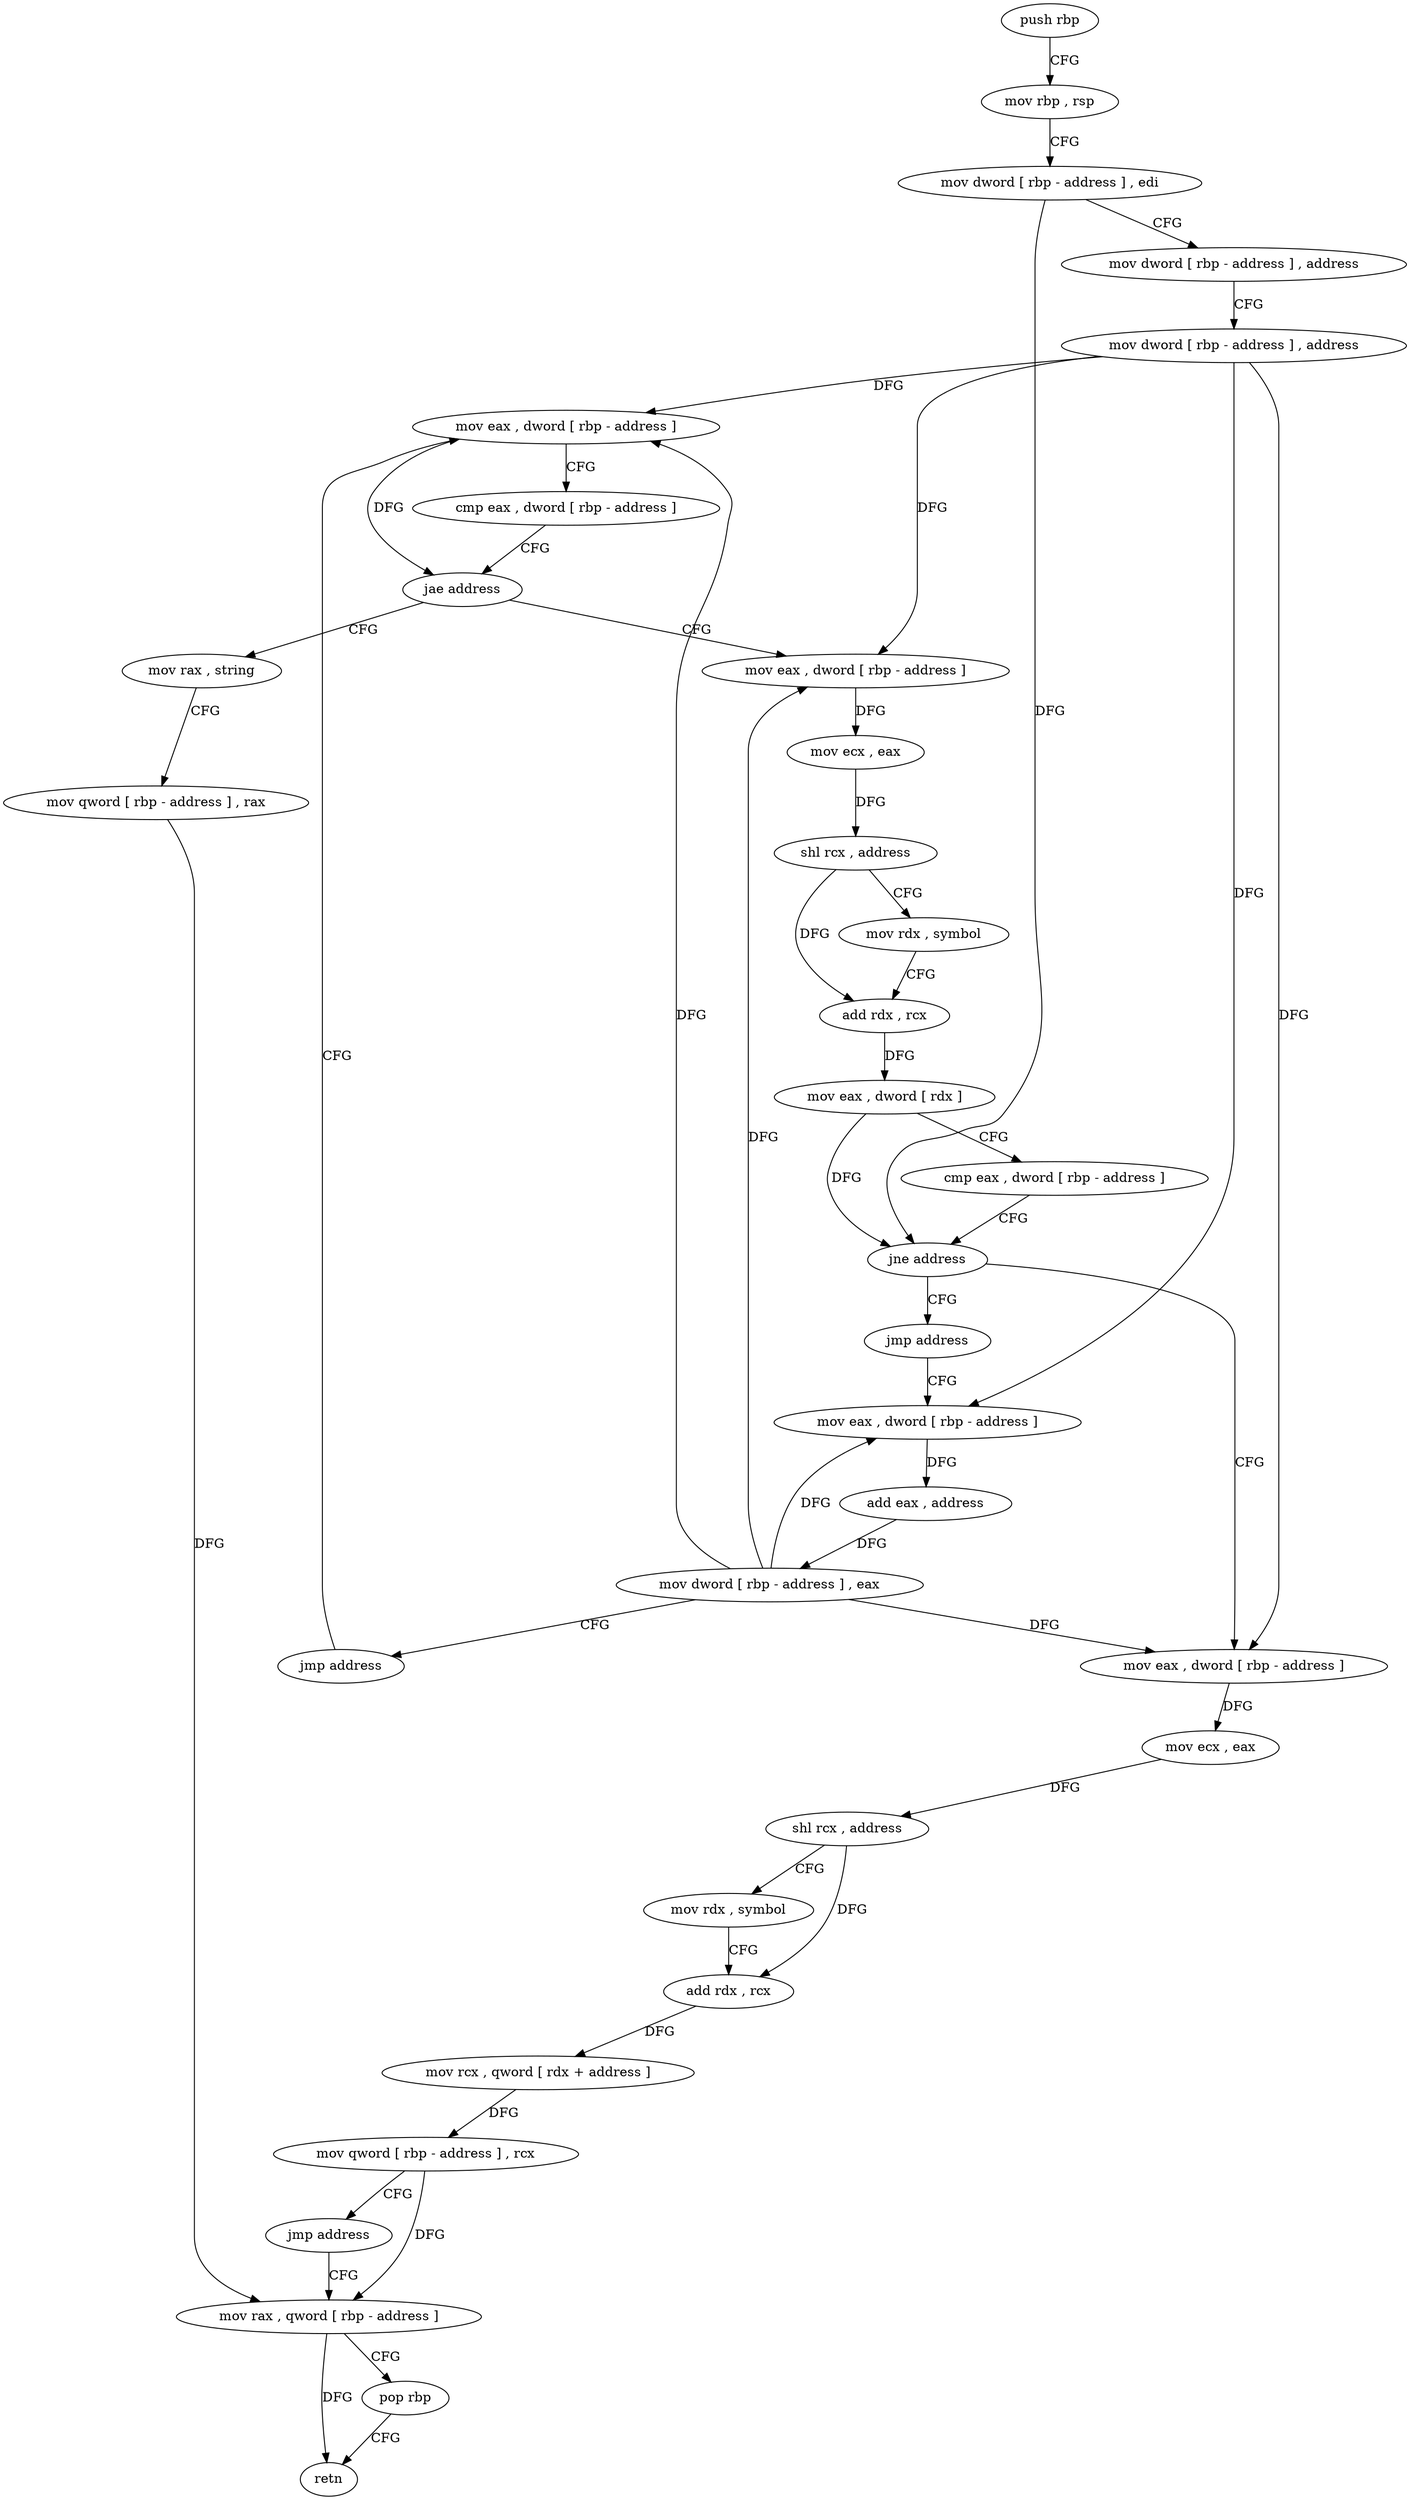 digraph "func" {
"4237040" [label = "push rbp" ]
"4237041" [label = "mov rbp , rsp" ]
"4237044" [label = "mov dword [ rbp - address ] , edi" ]
"4237047" [label = "mov dword [ rbp - address ] , address" ]
"4237054" [label = "mov dword [ rbp - address ] , address" ]
"4237061" [label = "mov eax , dword [ rbp - address ]" ]
"4237160" [label = "mov rax , string" ]
"4237170" [label = "mov qword [ rbp - address ] , rax" ]
"4237174" [label = "mov rax , qword [ rbp - address ]" ]
"4237073" [label = "mov eax , dword [ rbp - address ]" ]
"4237076" [label = "mov ecx , eax" ]
"4237078" [label = "shl rcx , address" ]
"4237082" [label = "mov rdx , symbol" ]
"4237092" [label = "add rdx , rcx" ]
"4237095" [label = "mov eax , dword [ rdx ]" ]
"4237097" [label = "cmp eax , dword [ rbp - address ]" ]
"4237100" [label = "jne address" ]
"4237141" [label = "jmp address" ]
"4237106" [label = "mov eax , dword [ rbp - address ]" ]
"4237146" [label = "mov eax , dword [ rbp - address ]" ]
"4237109" [label = "mov ecx , eax" ]
"4237111" [label = "shl rcx , address" ]
"4237115" [label = "mov rdx , symbol" ]
"4237125" [label = "add rdx , rcx" ]
"4237128" [label = "mov rcx , qword [ rdx + address ]" ]
"4237132" [label = "mov qword [ rbp - address ] , rcx" ]
"4237136" [label = "jmp address" ]
"4237149" [label = "add eax , address" ]
"4237152" [label = "mov dword [ rbp - address ] , eax" ]
"4237155" [label = "jmp address" ]
"4237178" [label = "pop rbp" ]
"4237179" [label = "retn" ]
"4237064" [label = "cmp eax , dword [ rbp - address ]" ]
"4237067" [label = "jae address" ]
"4237040" -> "4237041" [ label = "CFG" ]
"4237041" -> "4237044" [ label = "CFG" ]
"4237044" -> "4237047" [ label = "CFG" ]
"4237044" -> "4237100" [ label = "DFG" ]
"4237047" -> "4237054" [ label = "CFG" ]
"4237054" -> "4237061" [ label = "DFG" ]
"4237054" -> "4237073" [ label = "DFG" ]
"4237054" -> "4237106" [ label = "DFG" ]
"4237054" -> "4237146" [ label = "DFG" ]
"4237061" -> "4237064" [ label = "CFG" ]
"4237061" -> "4237067" [ label = "DFG" ]
"4237160" -> "4237170" [ label = "CFG" ]
"4237170" -> "4237174" [ label = "DFG" ]
"4237174" -> "4237178" [ label = "CFG" ]
"4237174" -> "4237179" [ label = "DFG" ]
"4237073" -> "4237076" [ label = "DFG" ]
"4237076" -> "4237078" [ label = "DFG" ]
"4237078" -> "4237082" [ label = "CFG" ]
"4237078" -> "4237092" [ label = "DFG" ]
"4237082" -> "4237092" [ label = "CFG" ]
"4237092" -> "4237095" [ label = "DFG" ]
"4237095" -> "4237097" [ label = "CFG" ]
"4237095" -> "4237100" [ label = "DFG" ]
"4237097" -> "4237100" [ label = "CFG" ]
"4237100" -> "4237141" [ label = "CFG" ]
"4237100" -> "4237106" [ label = "CFG" ]
"4237141" -> "4237146" [ label = "CFG" ]
"4237106" -> "4237109" [ label = "DFG" ]
"4237146" -> "4237149" [ label = "DFG" ]
"4237109" -> "4237111" [ label = "DFG" ]
"4237111" -> "4237115" [ label = "CFG" ]
"4237111" -> "4237125" [ label = "DFG" ]
"4237115" -> "4237125" [ label = "CFG" ]
"4237125" -> "4237128" [ label = "DFG" ]
"4237128" -> "4237132" [ label = "DFG" ]
"4237132" -> "4237136" [ label = "CFG" ]
"4237132" -> "4237174" [ label = "DFG" ]
"4237136" -> "4237174" [ label = "CFG" ]
"4237149" -> "4237152" [ label = "DFG" ]
"4237152" -> "4237155" [ label = "CFG" ]
"4237152" -> "4237061" [ label = "DFG" ]
"4237152" -> "4237073" [ label = "DFG" ]
"4237152" -> "4237106" [ label = "DFG" ]
"4237152" -> "4237146" [ label = "DFG" ]
"4237155" -> "4237061" [ label = "CFG" ]
"4237178" -> "4237179" [ label = "CFG" ]
"4237064" -> "4237067" [ label = "CFG" ]
"4237067" -> "4237160" [ label = "CFG" ]
"4237067" -> "4237073" [ label = "CFG" ]
}

